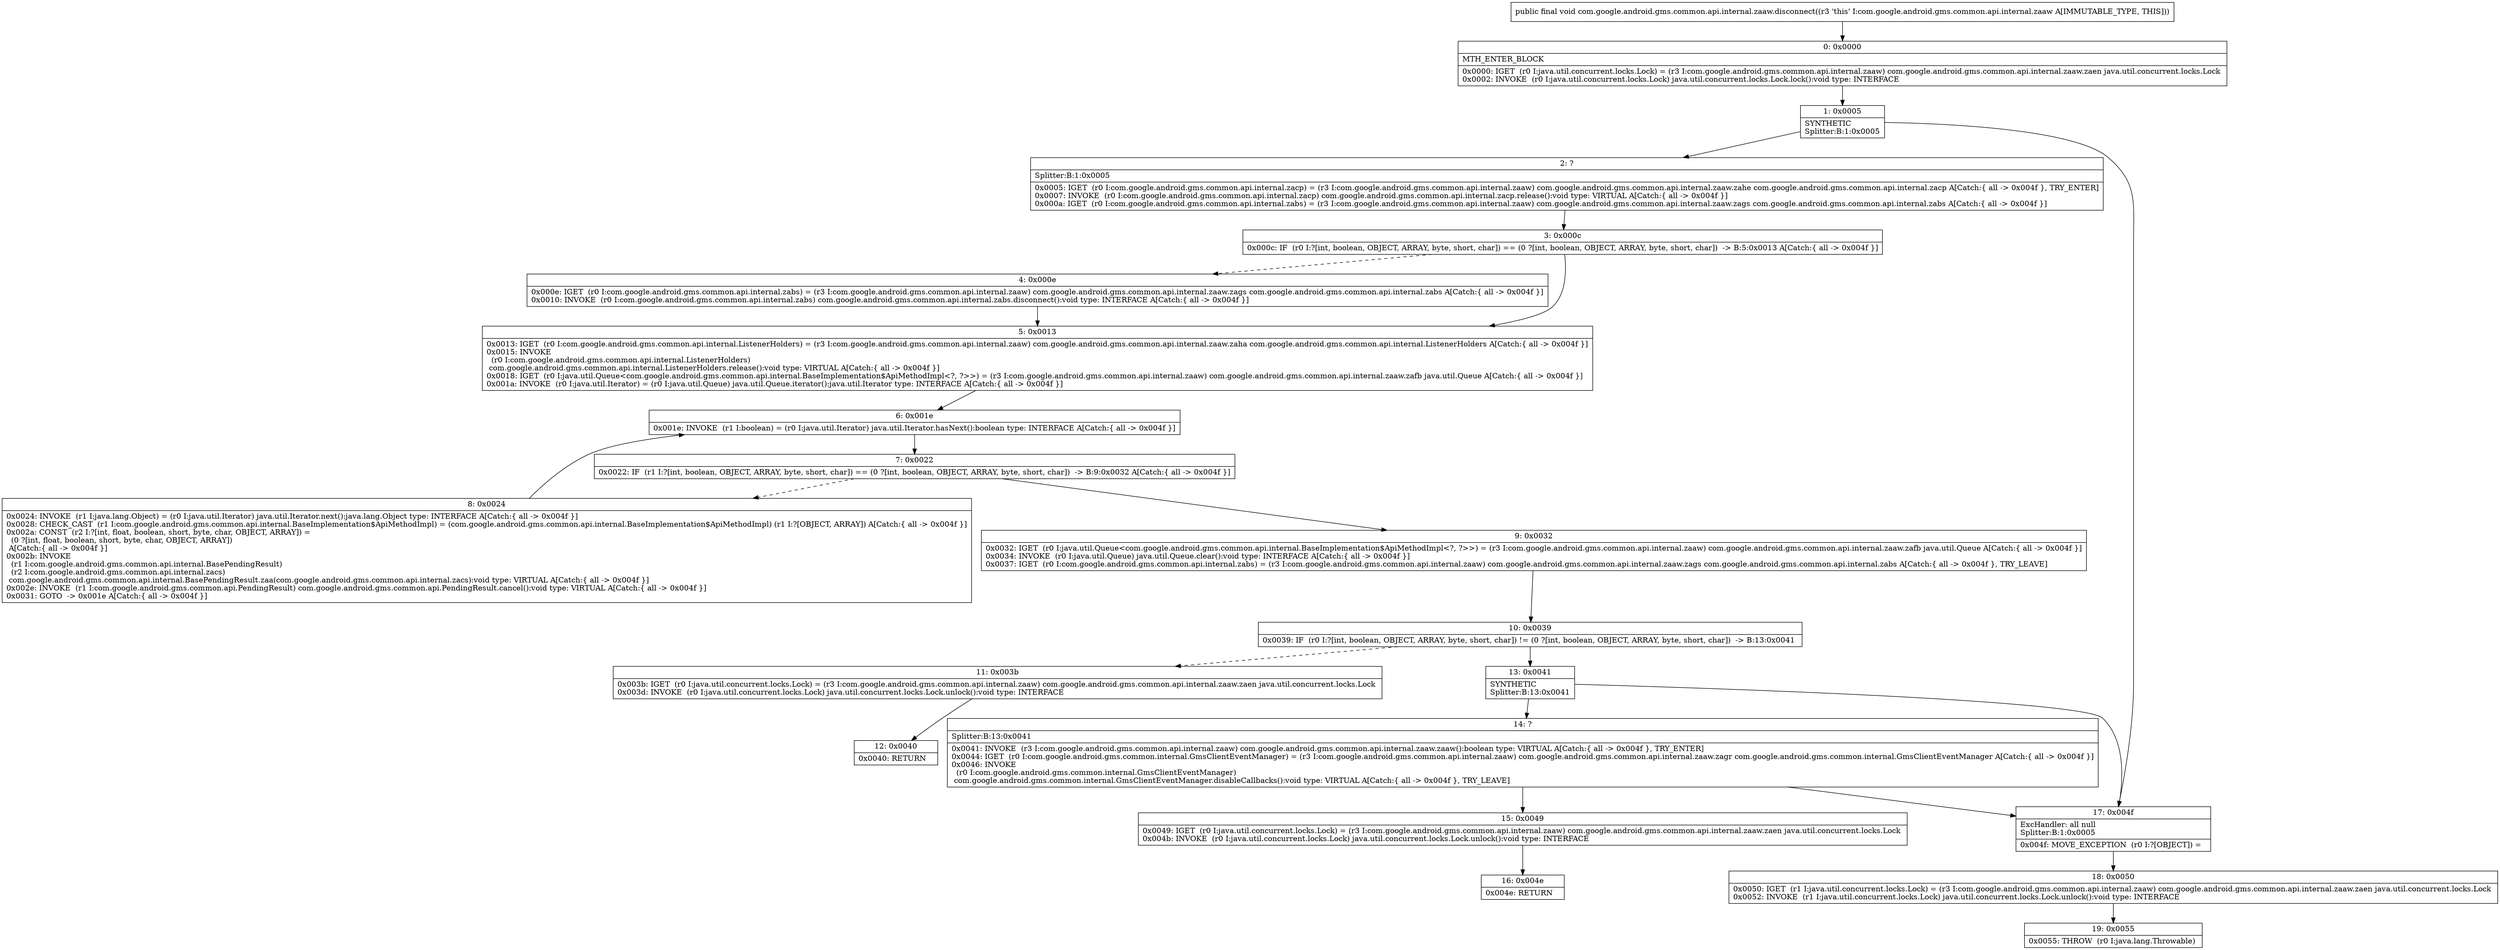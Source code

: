 digraph "CFG forcom.google.android.gms.common.api.internal.zaaw.disconnect()V" {
Node_0 [shape=record,label="{0\:\ 0x0000|MTH_ENTER_BLOCK\l|0x0000: IGET  (r0 I:java.util.concurrent.locks.Lock) = (r3 I:com.google.android.gms.common.api.internal.zaaw) com.google.android.gms.common.api.internal.zaaw.zaen java.util.concurrent.locks.Lock \l0x0002: INVOKE  (r0 I:java.util.concurrent.locks.Lock) java.util.concurrent.locks.Lock.lock():void type: INTERFACE \l}"];
Node_1 [shape=record,label="{1\:\ 0x0005|SYNTHETIC\lSplitter:B:1:0x0005\l}"];
Node_2 [shape=record,label="{2\:\ ?|Splitter:B:1:0x0005\l|0x0005: IGET  (r0 I:com.google.android.gms.common.api.internal.zacp) = (r3 I:com.google.android.gms.common.api.internal.zaaw) com.google.android.gms.common.api.internal.zaaw.zahe com.google.android.gms.common.api.internal.zacp A[Catch:\{ all \-\> 0x004f \}, TRY_ENTER]\l0x0007: INVOKE  (r0 I:com.google.android.gms.common.api.internal.zacp) com.google.android.gms.common.api.internal.zacp.release():void type: VIRTUAL A[Catch:\{ all \-\> 0x004f \}]\l0x000a: IGET  (r0 I:com.google.android.gms.common.api.internal.zabs) = (r3 I:com.google.android.gms.common.api.internal.zaaw) com.google.android.gms.common.api.internal.zaaw.zags com.google.android.gms.common.api.internal.zabs A[Catch:\{ all \-\> 0x004f \}]\l}"];
Node_3 [shape=record,label="{3\:\ 0x000c|0x000c: IF  (r0 I:?[int, boolean, OBJECT, ARRAY, byte, short, char]) == (0 ?[int, boolean, OBJECT, ARRAY, byte, short, char])  \-\> B:5:0x0013 A[Catch:\{ all \-\> 0x004f \}]\l}"];
Node_4 [shape=record,label="{4\:\ 0x000e|0x000e: IGET  (r0 I:com.google.android.gms.common.api.internal.zabs) = (r3 I:com.google.android.gms.common.api.internal.zaaw) com.google.android.gms.common.api.internal.zaaw.zags com.google.android.gms.common.api.internal.zabs A[Catch:\{ all \-\> 0x004f \}]\l0x0010: INVOKE  (r0 I:com.google.android.gms.common.api.internal.zabs) com.google.android.gms.common.api.internal.zabs.disconnect():void type: INTERFACE A[Catch:\{ all \-\> 0x004f \}]\l}"];
Node_5 [shape=record,label="{5\:\ 0x0013|0x0013: IGET  (r0 I:com.google.android.gms.common.api.internal.ListenerHolders) = (r3 I:com.google.android.gms.common.api.internal.zaaw) com.google.android.gms.common.api.internal.zaaw.zaha com.google.android.gms.common.api.internal.ListenerHolders A[Catch:\{ all \-\> 0x004f \}]\l0x0015: INVOKE  \l  (r0 I:com.google.android.gms.common.api.internal.ListenerHolders)\l com.google.android.gms.common.api.internal.ListenerHolders.release():void type: VIRTUAL A[Catch:\{ all \-\> 0x004f \}]\l0x0018: IGET  (r0 I:java.util.Queue\<com.google.android.gms.common.api.internal.BaseImplementation$ApiMethodImpl\<?, ?\>\>) = (r3 I:com.google.android.gms.common.api.internal.zaaw) com.google.android.gms.common.api.internal.zaaw.zafb java.util.Queue A[Catch:\{ all \-\> 0x004f \}]\l0x001a: INVOKE  (r0 I:java.util.Iterator) = (r0 I:java.util.Queue) java.util.Queue.iterator():java.util.Iterator type: INTERFACE A[Catch:\{ all \-\> 0x004f \}]\l}"];
Node_6 [shape=record,label="{6\:\ 0x001e|0x001e: INVOKE  (r1 I:boolean) = (r0 I:java.util.Iterator) java.util.Iterator.hasNext():boolean type: INTERFACE A[Catch:\{ all \-\> 0x004f \}]\l}"];
Node_7 [shape=record,label="{7\:\ 0x0022|0x0022: IF  (r1 I:?[int, boolean, OBJECT, ARRAY, byte, short, char]) == (0 ?[int, boolean, OBJECT, ARRAY, byte, short, char])  \-\> B:9:0x0032 A[Catch:\{ all \-\> 0x004f \}]\l}"];
Node_8 [shape=record,label="{8\:\ 0x0024|0x0024: INVOKE  (r1 I:java.lang.Object) = (r0 I:java.util.Iterator) java.util.Iterator.next():java.lang.Object type: INTERFACE A[Catch:\{ all \-\> 0x004f \}]\l0x0028: CHECK_CAST  (r1 I:com.google.android.gms.common.api.internal.BaseImplementation$ApiMethodImpl) = (com.google.android.gms.common.api.internal.BaseImplementation$ApiMethodImpl) (r1 I:?[OBJECT, ARRAY]) A[Catch:\{ all \-\> 0x004f \}]\l0x002a: CONST  (r2 I:?[int, float, boolean, short, byte, char, OBJECT, ARRAY]) = \l  (0 ?[int, float, boolean, short, byte, char, OBJECT, ARRAY])\l A[Catch:\{ all \-\> 0x004f \}]\l0x002b: INVOKE  \l  (r1 I:com.google.android.gms.common.api.internal.BasePendingResult)\l  (r2 I:com.google.android.gms.common.api.internal.zacs)\l com.google.android.gms.common.api.internal.BasePendingResult.zaa(com.google.android.gms.common.api.internal.zacs):void type: VIRTUAL A[Catch:\{ all \-\> 0x004f \}]\l0x002e: INVOKE  (r1 I:com.google.android.gms.common.api.PendingResult) com.google.android.gms.common.api.PendingResult.cancel():void type: VIRTUAL A[Catch:\{ all \-\> 0x004f \}]\l0x0031: GOTO  \-\> 0x001e A[Catch:\{ all \-\> 0x004f \}]\l}"];
Node_9 [shape=record,label="{9\:\ 0x0032|0x0032: IGET  (r0 I:java.util.Queue\<com.google.android.gms.common.api.internal.BaseImplementation$ApiMethodImpl\<?, ?\>\>) = (r3 I:com.google.android.gms.common.api.internal.zaaw) com.google.android.gms.common.api.internal.zaaw.zafb java.util.Queue A[Catch:\{ all \-\> 0x004f \}]\l0x0034: INVOKE  (r0 I:java.util.Queue) java.util.Queue.clear():void type: INTERFACE A[Catch:\{ all \-\> 0x004f \}]\l0x0037: IGET  (r0 I:com.google.android.gms.common.api.internal.zabs) = (r3 I:com.google.android.gms.common.api.internal.zaaw) com.google.android.gms.common.api.internal.zaaw.zags com.google.android.gms.common.api.internal.zabs A[Catch:\{ all \-\> 0x004f \}, TRY_LEAVE]\l}"];
Node_10 [shape=record,label="{10\:\ 0x0039|0x0039: IF  (r0 I:?[int, boolean, OBJECT, ARRAY, byte, short, char]) != (0 ?[int, boolean, OBJECT, ARRAY, byte, short, char])  \-\> B:13:0x0041 \l}"];
Node_11 [shape=record,label="{11\:\ 0x003b|0x003b: IGET  (r0 I:java.util.concurrent.locks.Lock) = (r3 I:com.google.android.gms.common.api.internal.zaaw) com.google.android.gms.common.api.internal.zaaw.zaen java.util.concurrent.locks.Lock \l0x003d: INVOKE  (r0 I:java.util.concurrent.locks.Lock) java.util.concurrent.locks.Lock.unlock():void type: INTERFACE \l}"];
Node_12 [shape=record,label="{12\:\ 0x0040|0x0040: RETURN   \l}"];
Node_13 [shape=record,label="{13\:\ 0x0041|SYNTHETIC\lSplitter:B:13:0x0041\l}"];
Node_14 [shape=record,label="{14\:\ ?|Splitter:B:13:0x0041\l|0x0041: INVOKE  (r3 I:com.google.android.gms.common.api.internal.zaaw) com.google.android.gms.common.api.internal.zaaw.zaaw():boolean type: VIRTUAL A[Catch:\{ all \-\> 0x004f \}, TRY_ENTER]\l0x0044: IGET  (r0 I:com.google.android.gms.common.internal.GmsClientEventManager) = (r3 I:com.google.android.gms.common.api.internal.zaaw) com.google.android.gms.common.api.internal.zaaw.zagr com.google.android.gms.common.internal.GmsClientEventManager A[Catch:\{ all \-\> 0x004f \}]\l0x0046: INVOKE  \l  (r0 I:com.google.android.gms.common.internal.GmsClientEventManager)\l com.google.android.gms.common.internal.GmsClientEventManager.disableCallbacks():void type: VIRTUAL A[Catch:\{ all \-\> 0x004f \}, TRY_LEAVE]\l}"];
Node_15 [shape=record,label="{15\:\ 0x0049|0x0049: IGET  (r0 I:java.util.concurrent.locks.Lock) = (r3 I:com.google.android.gms.common.api.internal.zaaw) com.google.android.gms.common.api.internal.zaaw.zaen java.util.concurrent.locks.Lock \l0x004b: INVOKE  (r0 I:java.util.concurrent.locks.Lock) java.util.concurrent.locks.Lock.unlock():void type: INTERFACE \l}"];
Node_16 [shape=record,label="{16\:\ 0x004e|0x004e: RETURN   \l}"];
Node_17 [shape=record,label="{17\:\ 0x004f|ExcHandler: all null\lSplitter:B:1:0x0005\l|0x004f: MOVE_EXCEPTION  (r0 I:?[OBJECT]) =  \l}"];
Node_18 [shape=record,label="{18\:\ 0x0050|0x0050: IGET  (r1 I:java.util.concurrent.locks.Lock) = (r3 I:com.google.android.gms.common.api.internal.zaaw) com.google.android.gms.common.api.internal.zaaw.zaen java.util.concurrent.locks.Lock \l0x0052: INVOKE  (r1 I:java.util.concurrent.locks.Lock) java.util.concurrent.locks.Lock.unlock():void type: INTERFACE \l}"];
Node_19 [shape=record,label="{19\:\ 0x0055|0x0055: THROW  (r0 I:java.lang.Throwable) \l}"];
MethodNode[shape=record,label="{public final void com.google.android.gms.common.api.internal.zaaw.disconnect((r3 'this' I:com.google.android.gms.common.api.internal.zaaw A[IMMUTABLE_TYPE, THIS])) }"];
MethodNode -> Node_0;
Node_0 -> Node_1;
Node_1 -> Node_2;
Node_1 -> Node_17;
Node_2 -> Node_3;
Node_3 -> Node_4[style=dashed];
Node_3 -> Node_5;
Node_4 -> Node_5;
Node_5 -> Node_6;
Node_6 -> Node_7;
Node_7 -> Node_8[style=dashed];
Node_7 -> Node_9;
Node_8 -> Node_6;
Node_9 -> Node_10;
Node_10 -> Node_11[style=dashed];
Node_10 -> Node_13;
Node_11 -> Node_12;
Node_13 -> Node_14;
Node_13 -> Node_17;
Node_14 -> Node_15;
Node_14 -> Node_17;
Node_15 -> Node_16;
Node_17 -> Node_18;
Node_18 -> Node_19;
}

